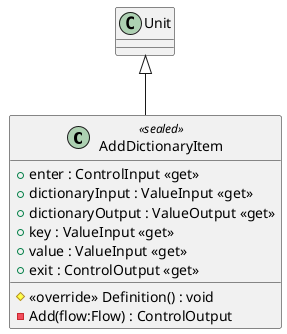 @startuml
class AddDictionaryItem <<sealed>> {
    + enter : ControlInput <<get>>
    + dictionaryInput : ValueInput <<get>>
    + dictionaryOutput : ValueOutput <<get>>
    + key : ValueInput <<get>>
    + value : ValueInput <<get>>
    + exit : ControlOutput <<get>>
    # <<override>> Definition() : void
    - Add(flow:Flow) : ControlOutput
}
Unit <|-- AddDictionaryItem
@enduml
